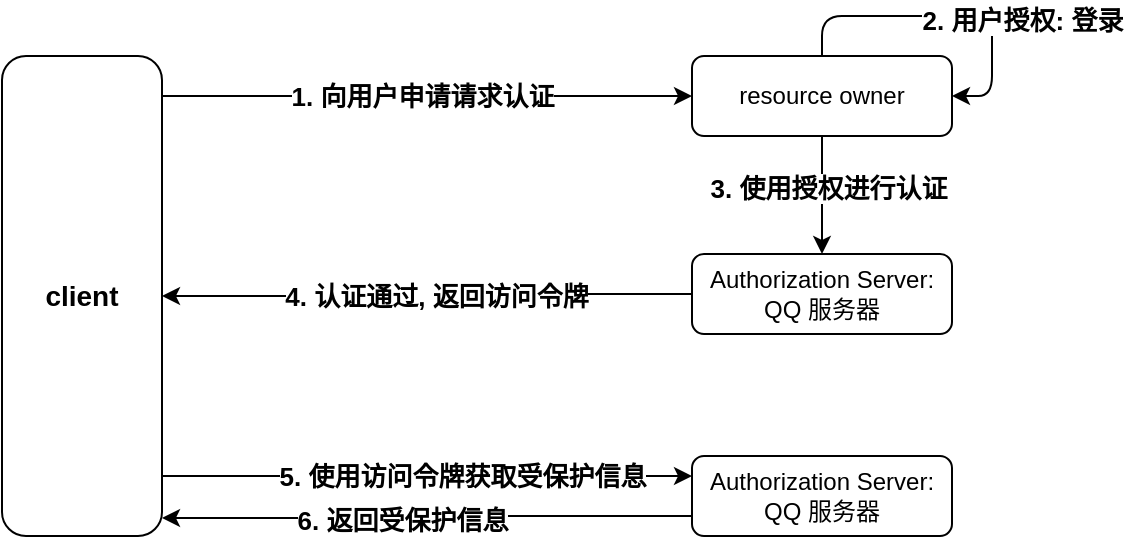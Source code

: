 <mxfile version="13.10.0" type="embed">
    <diagram id="rJB9vuSqZvRFroFkfS6x" name="Page-1">
        <mxGraphModel dx="698" dy="1131" grid="1" gridSize="10" guides="1" tooltips="1" connect="1" arrows="1" fold="1" page="1" pageScale="1" pageWidth="850" pageHeight="1100" math="0" shadow="0">
            <root>
                <mxCell id="0"/>
                <mxCell id="1" parent="0"/>
                <mxCell id="7" style="edgeStyle=orthogonalEdgeStyle;rounded=0;orthogonalLoop=1;jettySize=auto;html=1;strokeColor=#000000;" edge="1" parent="1" source="2" target="3">
                    <mxGeometry relative="1" as="geometry">
                        <Array as="points">
                            <mxPoint x="220" y="200"/>
                            <mxPoint x="220" y="200"/>
                        </Array>
                    </mxGeometry>
                </mxCell>
                <mxCell id="8" value="&lt;b&gt;&lt;font style=&quot;font-size: 13px&quot;&gt;1. 向用户申请请求认证&lt;/font&gt;&lt;/b&gt;" style="edgeLabel;html=1;align=center;verticalAlign=middle;resizable=0;points=[];" vertex="1" connectable="0" parent="7">
                    <mxGeometry x="-0.638" y="-1" relative="1" as="geometry">
                        <mxPoint x="82" y="-1" as="offset"/>
                    </mxGeometry>
                </mxCell>
                <mxCell id="20" style="edgeStyle=orthogonalEdgeStyle;rounded=0;orthogonalLoop=1;jettySize=auto;html=1;exitX=1;exitY=0.75;exitDx=0;exitDy=0;strokeColor=#000000;" edge="1" parent="1" source="2" target="16">
                    <mxGeometry relative="1" as="geometry">
                        <Array as="points">
                            <mxPoint x="160" y="390"/>
                        </Array>
                    </mxGeometry>
                </mxCell>
                <mxCell id="22" value="&lt;b&gt;&lt;font style=&quot;font-size: 13px&quot;&gt;5. 使用访问令牌获取受保护信息&lt;/font&gt;&lt;/b&gt;" style="edgeLabel;html=1;align=center;verticalAlign=middle;resizable=0;points=[];" vertex="1" connectable="0" parent="20">
                    <mxGeometry x="-0.349" y="1" relative="1" as="geometry">
                        <mxPoint x="84" y="1" as="offset"/>
                    </mxGeometry>
                </mxCell>
                <mxCell id="2" value="&lt;b&gt;&lt;font style=&quot;font-size: 14px&quot;&gt;client&lt;/font&gt;&lt;/b&gt;" style="rounded=1;whiteSpace=wrap;html=1;" vertex="1" parent="1">
                    <mxGeometry x="80" y="180" width="80" height="240" as="geometry"/>
                </mxCell>
                <mxCell id="12" value="" style="edgeStyle=orthogonalEdgeStyle;rounded=1;orthogonalLoop=1;jettySize=auto;html=1;entryX=0.5;entryY=0;entryDx=0;entryDy=0;strokeColor=#000000;" edge="1" parent="1" source="3" target="11">
                    <mxGeometry x="1" y="143" relative="1" as="geometry">
                        <mxPoint x="-83" y="130" as="offset"/>
                    </mxGeometry>
                </mxCell>
                <mxCell id="13" value="&lt;b&gt;&lt;font style=&quot;font-size: 13px&quot;&gt;3. 使用授权进行认证&lt;/font&gt;&lt;/b&gt;" style="edgeLabel;html=1;align=center;verticalAlign=middle;resizable=0;points=[];" vertex="1" connectable="0" parent="12">
                    <mxGeometry x="-0.28" y="3" relative="1" as="geometry">
                        <mxPoint y="5" as="offset"/>
                    </mxGeometry>
                </mxCell>
                <mxCell id="3" value="resource owner" style="rounded=1;whiteSpace=wrap;html=1;" vertex="1" parent="1">
                    <mxGeometry x="425" y="180" width="130" height="40" as="geometry"/>
                </mxCell>
                <mxCell id="9" style="edgeStyle=orthogonalEdgeStyle;rounded=1;orthogonalLoop=1;jettySize=auto;html=1;entryX=1;entryY=0.5;entryDx=0;entryDy=0;strokeColor=#000000;" edge="1" parent="1" source="3" target="3">
                    <mxGeometry relative="1" as="geometry"/>
                </mxCell>
                <mxCell id="10" value="&lt;b&gt;&lt;font style=&quot;font-size: 13px&quot;&gt;2. 用户授权: 登录&lt;/font&gt;&lt;/b&gt;" style="edgeLabel;html=1;align=center;verticalAlign=middle;resizable=0;points=[];" vertex="1" connectable="0" parent="9">
                    <mxGeometry x="-0.539" y="-2" relative="1" as="geometry">
                        <mxPoint x="82" as="offset"/>
                    </mxGeometry>
                </mxCell>
                <mxCell id="17" style="edgeStyle=orthogonalEdgeStyle;rounded=1;orthogonalLoop=1;jettySize=auto;html=1;entryX=1;entryY=0.5;entryDx=0;entryDy=0;strokeColor=#000000;" edge="1" parent="1" source="11" target="2">
                    <mxGeometry relative="1" as="geometry"/>
                </mxCell>
                <mxCell id="18" value="&lt;b&gt;&lt;font style=&quot;font-size: 13px&quot;&gt;4. 认证通过, 返回访问令牌&lt;/font&gt;&lt;/b&gt;" style="edgeLabel;html=1;align=center;verticalAlign=middle;resizable=0;points=[];" vertex="1" connectable="0" parent="17">
                    <mxGeometry x="0.774" y="-1" relative="1" as="geometry">
                        <mxPoint x="107" y="1" as="offset"/>
                    </mxGeometry>
                </mxCell>
                <mxCell id="11" value="Authorization Server: QQ 服务器" style="rounded=1;whiteSpace=wrap;html=1;" vertex="1" parent="1">
                    <mxGeometry x="425" y="279" width="130" height="40" as="geometry"/>
                </mxCell>
                <mxCell id="23" style="edgeStyle=orthogonalEdgeStyle;rounded=0;orthogonalLoop=1;jettySize=auto;html=1;exitX=0;exitY=0.75;exitDx=0;exitDy=0;strokeColor=#000000;" edge="1" parent="1" source="16">
                    <mxGeometry relative="1" as="geometry">
                        <mxPoint x="160" y="411" as="targetPoint"/>
                        <Array as="points">
                            <mxPoint x="293" y="410"/>
                            <mxPoint x="293" y="411"/>
                        </Array>
                    </mxGeometry>
                </mxCell>
                <mxCell id="24" value="&lt;b&gt;&lt;font style=&quot;font-size: 13px&quot;&gt;6. 返回受保护信息&lt;/font&gt;&lt;/b&gt;" style="edgeLabel;html=1;align=center;verticalAlign=middle;resizable=0;points=[];" vertex="1" connectable="0" parent="23">
                    <mxGeometry x="0.421" y="1" relative="1" as="geometry">
                        <mxPoint x="43" as="offset"/>
                    </mxGeometry>
                </mxCell>
                <mxCell id="16" value="Authorization Server: QQ 服务器" style="rounded=1;whiteSpace=wrap;html=1;" vertex="1" parent="1">
                    <mxGeometry x="425" y="380" width="130" height="40" as="geometry"/>
                </mxCell>
            </root>
        </mxGraphModel>
    </diagram>
</mxfile>
